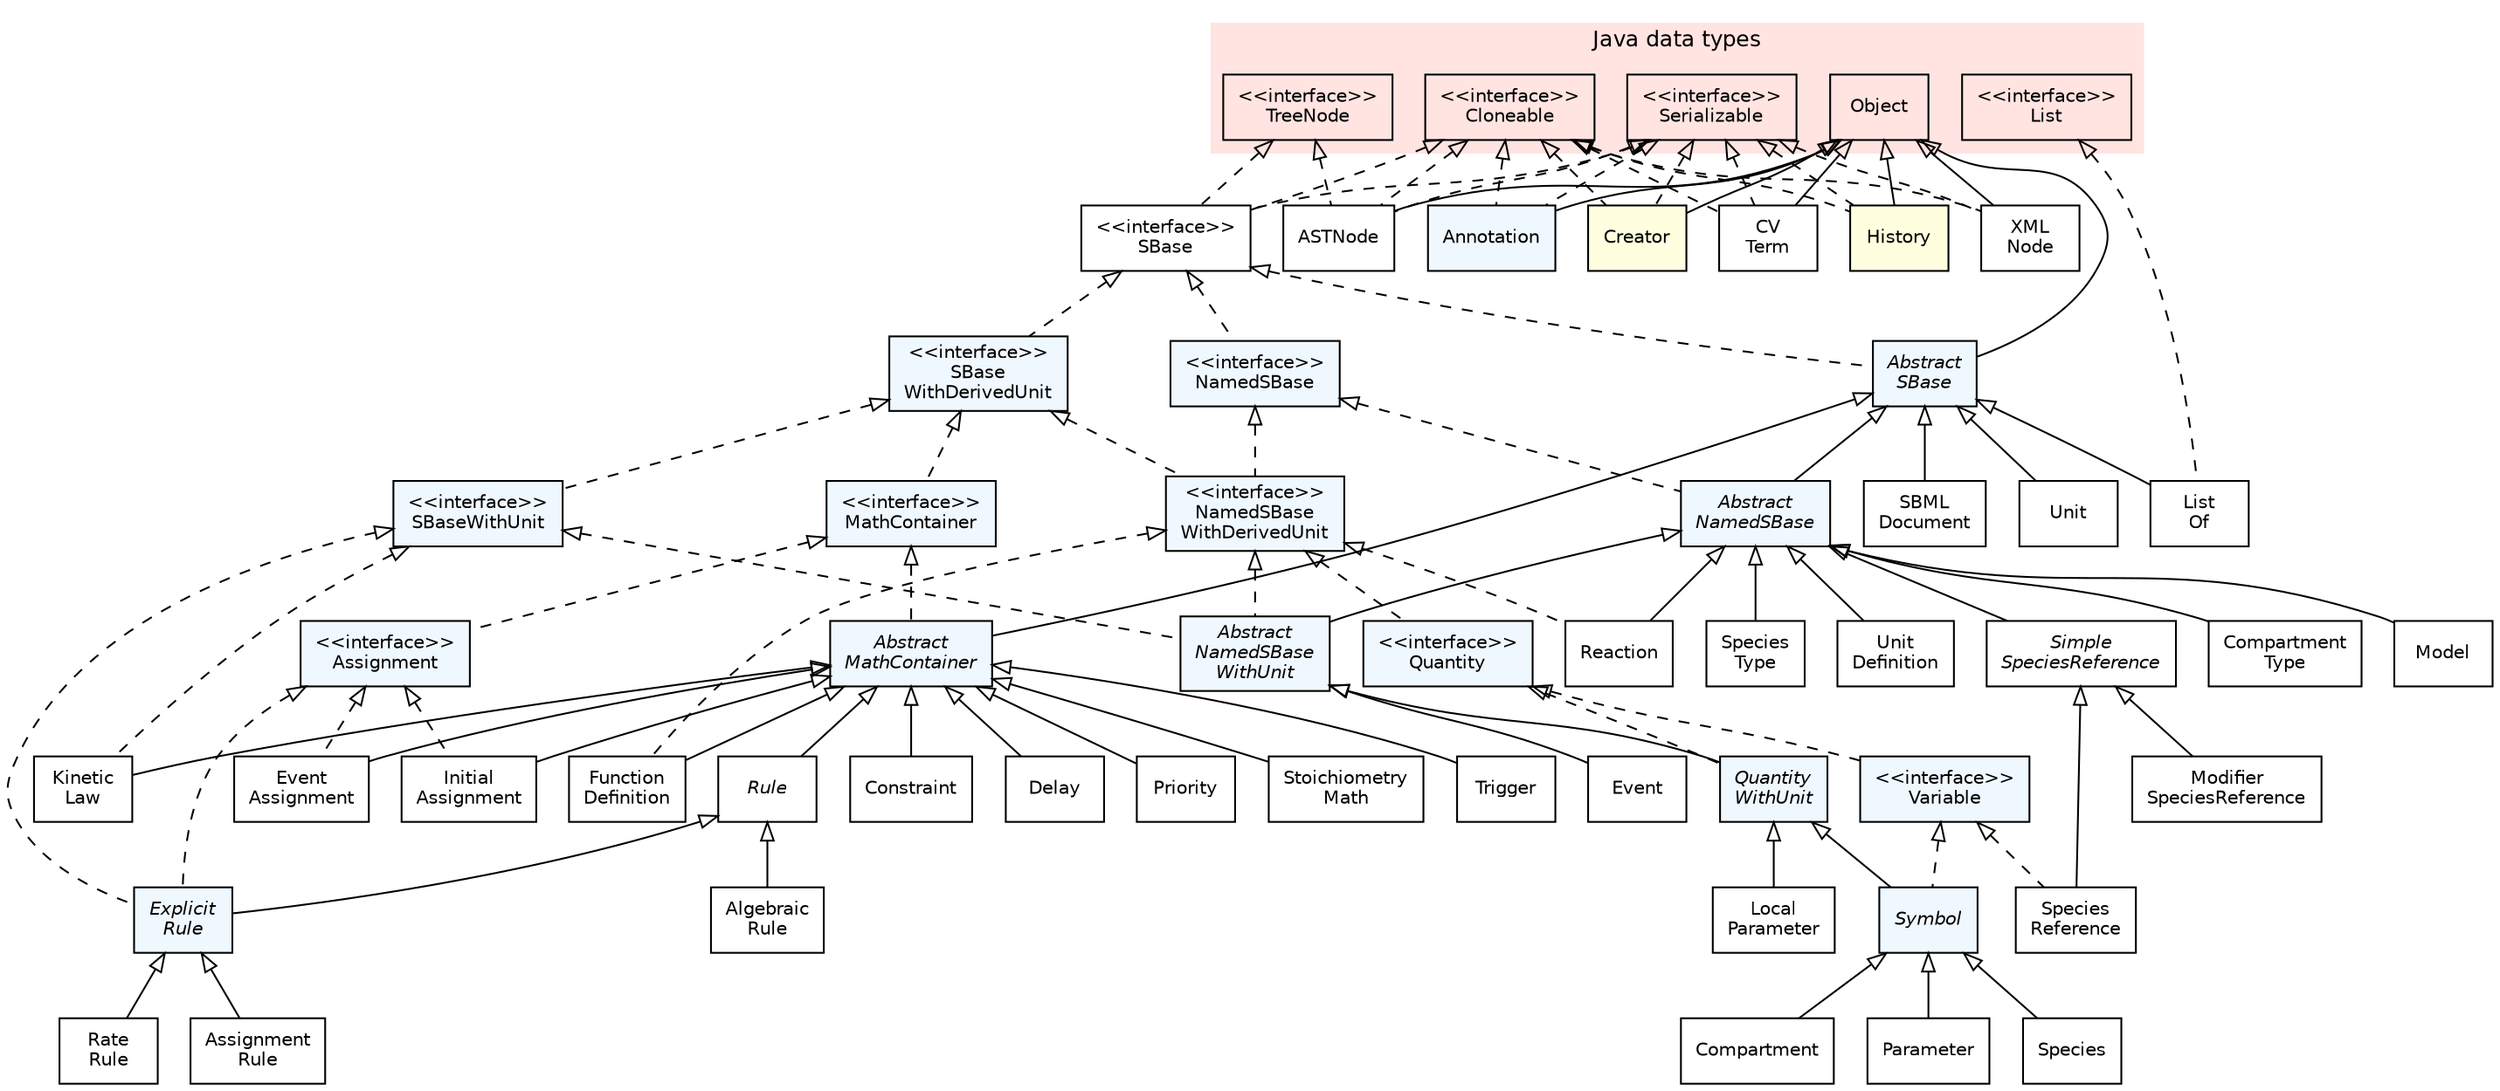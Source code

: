 #!/usr/local/bin/dot
#
# dot -Tpdf FullTypeHierarchy.dot -oFullTypeHierarchy.pdf && acroread FullTypeHierarchy.pdf &
# dot -Tpng FullTypeHierarchy.dot -oFullTypeHierarchy.png

strict digraph G{

	nodesep=0.25;
	ranksep=0.5;

	edge [
	  fontname="Helvetica",
	  fontsize=10,
	  labelfontname="Helvetica",
	  labelfontsize=10
	];
	node [
	  fontname="Helvetica",
	  fontsize=10,
	  shape=box
	];


  subgraph clusterJava {
    fontname="Helvetica";
    fontsize=12;
    style="filled";
    fillcolor="#FFE4E1"
    color="#ffffff"
    label="Java data types";
    labelloc=t;
    labeljust=c;

    // Interfaces
    Cloneable                              [label="<<interface>>\nCloneable"];
    List                                   [label="<<interface>>\nList"];
    Serializable                           [label="<<interface>>\nSerializable"];
    TreeNode                               [label="<<interface>>\nTreeNode"];

    // Objects
    Object                                 [label="Object"];

  }

  /*
   * Interfaces
   */

  Assignment                               [label="<<interface>>\nAssignment", style="filled", fillcolor="#F0F8FF"];
  MathContainer                            [label="<<interface>>\nMathContainer", style="filled", fillcolor="#F0F8FF"];
  NamedSBase                               [label="<<interface>>\nNamedSBase", style="filled", fillcolor="#F0F8FF"];
  NamedSBaseWithDerivedUnit                [label="<<interface>>\nNamedSBase\nWithDerivedUnit", style="filled", fillcolor="#F0F8FF"];
  Quantity                                 [label="<<interface>>\nQuantity", style="filled", fillcolor="#F0F8FF"];
  SBaseWithDerivedUnit                     [label="<<interface>>\nSBase\nWithDerivedUnit", style="filled", fillcolor="#F0F8FF"];
  SBaseWithUnit                            [label="<<interface>>\nSBaseWithUnit", style="filled", fillcolor="#F0F8FF"];
  SBase                                    [label="<<interface>>\nSBase"];
  Variable                                 [label="<<interface>>\nVariable", style="filled", fillcolor="#F0F8FF"];

  /*
   * Abstract data types
   */

  AbstractMathContainer                    [label=<<font face="Helvetica-Oblique">Abstract<br/>MathContainer</font>>, style="filled", fillcolor="#F0F8FF"];
  AbstractNamedSBase                       [label=<<font face="Helvetica-Oblique">Abstract<br/>NamedSBase</font>>, style="filled", fillcolor="#F0F8FF"];
  AbstractNamedSBaseWithUnit               [label=<<font face="Helvetica-Oblique">Abstract<br/>NamedSBase<br/>WithUnit</font>>, style="filled", fillcolor="#F0F8FF"];
  AbstractSBase                            [label=<<font face="Helvetica-Oblique">Abstract<br/>SBase</font>>, style="filled", fillcolor="#F0F8FF"];
  ExplicitRule                             [label=<<font face="Helvetica-Oblique">Explicit<br/>Rule</font>>, style="filled", fillcolor="#F0F8FF"];
  Rule                                     [label=<<font face="Helvetica-Oblique">Rule</font>>];
  SimpleSpeciesReference                   [label=<<font face="Helvetica-Oblique">Simple<br/>SpeciesReference</font>>];
  QuantityWithUnit                         [label=<<font face="Helvetica-Oblique">Quantity<br/>WithUnit</font>>, style="filled", fillcolor="#F0F8FF"];
  Symbol                                   [label=<<font face="Helvetica-Oblique">Symbol</font>>, style="filled", fillcolor="#F0F8FF"];

  /*
   * Objects
   */

  AlgebraicRule                            [label="Algebraic\nRule"];
  Annotation                               [label="Annotation", style="filled", fillcolor="#F0F8FF"];
  AssignmentRule                           [label="Assignment\nRule"];
  ASTNode                                  [label="ASTNode"];
  Compartment                              [label="Compartment"];
  CompartmentType                          [label="Compartment\nType"];
  Constraint                               [label="Constraint"];
  Creator                                  [label="Creator", style="filled", fillcolor="#FFFFE0"];
  CVTerm                                   [label="CV\nTerm"];
  Delay                                    [label="Delay"];
  Event                                    [label="Event"];
  EventAssignment                          [label="Event\nAssignment"];
  FunctionDefinition                       [label="Function\nDefinition"];
  History                                  [label="History", style="filled", fillcolor="#FFFFE0"];
  InitialAssignment                        [label="Initial\nAssignment"];
  KineticLaw                               [label="Kinetic\nLaw"];
  ListOf                                   [label="List\nOf"];
  LocalParameter                           [label="Local\nParameter"];
  Model                                    [label="Model"];
  ModifierSpeciesReference                 [label="Modifier\nSpeciesReference"];
  Parameter                                [label="Parameter"];
  Priority                                 [label="Priority"];
  RateRule                                 [label="Rate\nRule"];
  Reaction                                 [label="Reaction"];
  SBMLDocument                             [label="SBML\nDocument"];
  Species                                  [label="Species"];
  SpeciesReference                         [label="Species\nReference"];
  SpeciesType                              [label="Species\nType"];
  StoichiometryMath                        [label="Stoichiometry\nMath"];
  Trigger                                  [label="Trigger"];
  Unit                                     [label="Unit"];
  UnitDefinition                           [label="Unit\nDefinition"];
  XMLNode                                  [label="XML\nNode"];

  /*
   * Inheritance
   */

  AbstractNamedSBase         -> AbstractNamedSBaseWithUnit [dir=back,arrowtail=empty];
  AbstractNamedSBase         -> CompartmentType            [dir=back,arrowtail=empty];
  AbstractNamedSBase         -> Model                      [dir=back,arrowtail=empty];
  AbstractNamedSBase         -> Reaction                   [dir=back,arrowtail=empty];
  AbstractNamedSBase         -> SimpleSpeciesReference     [dir=back,arrowtail=empty];
  AbstractNamedSBase         -> SpeciesType                [dir=back,arrowtail=empty];
  AbstractNamedSBase         -> UnitDefinition             [dir=back,arrowtail=empty];
  AbstractNamedSBaseWithUnit -> Event                      [dir=back,arrowtail=empty];
  AbstractNamedSBaseWithUnit -> QuantityWithUnit           [dir=back,arrowtail=empty];
  AbstractSBase              -> AbstractMathContainer      [dir=back,arrowtail=empty];
  AbstractSBase              -> AbstractNamedSBase         [dir=back,arrowtail=empty];
  AbstractMathContainer      -> FunctionDefinition         [dir=back,arrowtail=empty];
  AbstractMathContainer      -> KineticLaw                 [dir=back,arrowtail=empty];
  AbstractSBase              -> ListOf                     [dir=back,arrowtail=empty];
  AbstractSBase              -> SBMLDocument               [dir=back,arrowtail=empty];
  AbstractSBase              -> Unit                       [dir=back,arrowtail=empty];
  AbstractMathContainer      -> Constraint                 [dir=back,arrowtail=empty];
  AbstractMathContainer      -> Delay                      [dir=back,arrowtail=empty];
  AbstractMathContainer      -> EventAssignment            [dir=back,arrowtail=empty];
  AbstractMathContainer      -> InitialAssignment          [dir=back,arrowtail=empty];
  AbstractMathContainer      -> KineticLaw                 [dir=back,arrowtail=empty];
  AbstractMathContainer      -> Priority                   [dir=back,arrowtail=empty];
  AbstractMathContainer      -> Rule                       [dir=back,arrowtail=empty];
  AbstractMathContainer      -> StoichiometryMath          [dir=back,arrowtail=empty];
  AbstractMathContainer      -> Trigger                    [dir=back,arrowtail=empty];
  Assignment                 -> EventAssignment            [dir=back,arrowtail=empty,style=dashed];
  Assignment                 -> ExplicitRule               [dir=back,arrowtail=empty,style=dashed];
  Assignment                 -> InitialAssignment          [dir=back,arrowtail=empty,style=dashed];
  Cloneable                  -> Annotation                 [dir=back,arrowtail=empty,style=dashed];
  Cloneable                  -> ASTNode                    [dir=back,arrowtail=empty,style=dashed];
  Cloneable                  -> Creator                    [dir=back,arrowtail=empty,style=dashed];
  Cloneable                  -> CVTerm                     [dir=back,arrowtail=empty,style=dashed];
  Cloneable                  -> History                    [dir=back,arrowtail=empty,style=dashed];
  Cloneable                  -> SBase                      [dir=back,arrowtail=empty,style=dashed];
  Cloneable                  -> XMLNode                    [dir=back,arrowtail=empty,style=dashed];
  ExplicitRule               -> AssignmentRule             [dir=back,arrowtail=empty];
  ExplicitRule               -> RateRule                   [dir=back,arrowtail=empty];
  List                       -> ListOf                     [dir=back,arrowtail=empty,style=dashed];
  MathContainer              -> AbstractMathContainer      [dir=back,arrowtail=empty,style=dashed];
  MathContainer              -> Assignment                 [dir=back,arrowtail=empty,style=dashed];
  NamedSBase                 -> AbstractNamedSBase         [dir=back,arrowtail=empty,style=dashed];
  NamedSBase                 -> NamedSBaseWithDerivedUnit  [dir=back,arrowtail=empty,style=dashed];
  NamedSBaseWithDerivedUnit  -> AbstractNamedSBaseWithUnit [dir=back,arrowtail=empty,style=dashed];
  NamedSBaseWithDerivedUnit  -> FunctionDefinition         [dir=back,arrowtail=empty,style=dashed];
  NamedSBaseWithDerivedUnit  -> Quantity                   [dir=back,arrowtail=empty,style=dashed];
  NamedSBaseWithDerivedUnit  -> Reaction                   [dir=back,arrowtail=empty,style=dashed];
  Object                     -> AbstractSBase              [dir=back,arrowtail=empty];
  Object                     -> Annotation                 [dir=back,arrowtail=empty];
  Object                     -> ASTNode                    [dir=back,arrowtail=empty];
  Object                     -> Creator                    [dir=back,arrowtail=empty];
  Object                     -> CVTerm                     [dir=back,arrowtail=empty];
  Object                     -> History                    [dir=back,arrowtail=empty];
  Object                     -> XMLNode                    [dir=back,arrowtail=empty];
  Quantity                   -> QuantityWithUnit           [dir=back,arrowtail=empty,style=dashed];
  Quantity                   -> Variable                   [dir=back,arrowtail=empty,style=dashed];
  QuantityWithUnit           -> LocalParameter             [dir=back,arrowtail=empty];
  QuantityWithUnit           -> Symbol                     [dir=back,arrowtail=empty];
  Rule                       -> AlgebraicRule              [dir=back,arrowtail=empty];
  Rule                       -> ExplicitRule               [dir=back,arrowtail=empty];
  SBase                      -> AbstractSBase              [dir=back,arrowtail=empty,style=dashed];
  SBase                      -> NamedSBase                 [dir=back,arrowtail=empty,style=dashed];
  SBase                      -> SBaseWithDerivedUnit       [dir=back,arrowtail=empty,style=dashed];
  SBaseWithDerivedUnit       -> MathContainer              [dir=back,arrowtail=empty,style=dashed];
  SBaseWithDerivedUnit       -> NamedSBaseWithDerivedUnit  [dir=back,arrowtail=empty,style=dashed];
  SBaseWithDerivedUnit       -> SBaseWithUnit              [dir=back,arrowtail=empty,style=dashed];
  SBaseWithUnit              -> AbstractNamedSBaseWithUnit [dir=back,arrowtail=empty,style=dashed];
  SBaseWithUnit              -> ExplicitRule               [dir=back,arrowtail=empty,style=dashed];
  SBaseWithUnit              -> KineticLaw                 [dir=back,arrowtail=empty,style=dashed];
  SimpleSpeciesReference     -> ModifierSpeciesReference   [dir=back,arrowtail=empty];
  SimpleSpeciesReference     -> SpeciesReference           [dir=back,arrowtail=empty];
  Serializable               -> Annotation                 [dir=back,arrowtail=empty,style=dashed];
  Serializable               -> ASTNode                    [dir=back,arrowtail=empty,style=dashed];
  Serializable               -> Creator                    [dir=back,arrowtail=empty,style=dashed];
  Serializable               -> CVTerm                     [dir=back,arrowtail=empty,style=dashed];
  Serializable               -> History                    [dir=back,arrowtail=empty,style=dashed];
  Serializable               -> SBase                      [dir=back,arrowtail=empty,style=dashed];
  Serializable               -> XMLNode                    [dir=back,arrowtail=empty,style=dashed];
  Symbol                     -> Compartment                [dir=back,arrowtail=empty];
  Symbol                     -> Parameter                  [dir=back,arrowtail=empty];
  Symbol                     -> Species                    [dir=back,arrowtail=empty];
  TreeNode                   -> ASTNode                    [dir=back,arrowtail=empty,style=dashed];
  TreeNode                   -> SBase                      [dir=back,arrowtail=empty,style=dashed];
  Variable                   -> SpeciesReference           [dir=back,arrowtail=empty,style=dashed];
  Variable                   -> Symbol                     [dir=back,arrowtail=empty,style=dashed];
}
